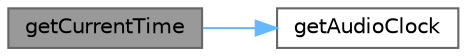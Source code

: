 digraph "getCurrentTime"
{
 // LATEX_PDF_SIZE
  bgcolor="transparent";
  edge [fontname=Helvetica,fontsize=10,labelfontname=Helvetica,labelfontsize=10];
  node [fontname=Helvetica,fontsize=10,shape=box,height=0.2,width=0.4];
  rankdir="LR";
  Node1 [id="Node000001",label="getCurrentTime",height=0.2,width=0.4,color="gray40", fillcolor="grey60", style="filled", fontcolor="black",tooltip="获取当前播放时间"];
  Node1 -> Node2 [id="edge1_Node000001_Node000002",color="steelblue1",style="solid",tooltip=" "];
  Node2 [id="Node000002",label="getAudioClock",height=0.2,width=0.4,color="grey40", fillcolor="white", style="filled",URL="$class_video_player.html#a9d0b65926f2f3373afb9c2c54b58e76b",tooltip="获取音频时钟"];
}
